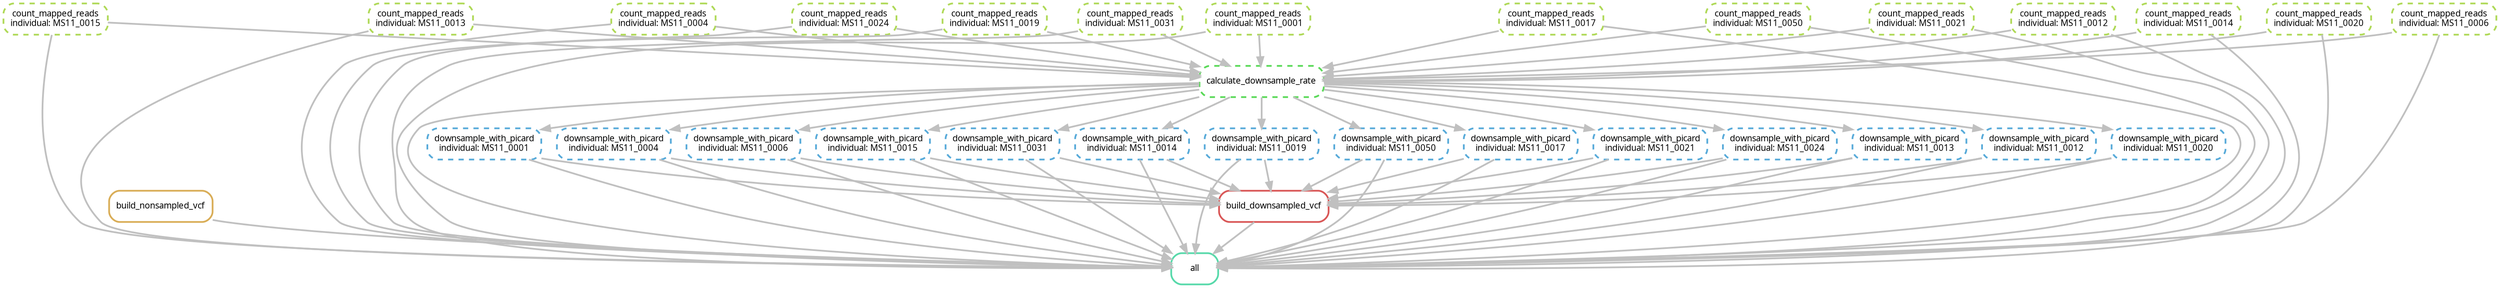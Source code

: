 digraph snakemake_dag {
	graph [bb="0,0,2537.9,324",
		bgcolor=white,
		margin=0
	];
	node [fontname=sans,
		fontsize=10,
		label="\N",
		penwidth=2,
		shape=box,
		style=rounded
	];
	edge [color=grey,
		penwidth=2
	];
	0	 [color="0.00 0.6 0.85",
		height=0.5,
		label=build_downsampled_vcf,
		pos="1366.6,90",
		width=1.5954];
	10	 [color="0.44 0.6 0.85",
		height=0.5,
		label=all,
		pos="1281.6,18",
		width=0.75];
	0 -> 10	 [pos="e,1302.4,36.104 1345.6,71.697 1334.9,62.881 1321.8,52.032 1310.1,42.474"];
	1	 [color="0.56 0.6 0.85",
		height=0.5,
		label="downsample_with_picard\nindividual: MS11_0006",
		pos="805.64,162",
		style="rounded,dashed",
		width=1.657];
	1 -> 0	 [pos="e,1309,94.61 865.61,145.53 868.32,144.98 871.01,144.47 873.64,144 1024.3,117.2 1203.5,102.06 1298.9,95.315"];
	1 -> 10	 [pos="e,1254.6,24.987 852.3,143.91 904.59,125.06 992.08,94.437 1068.6,72 1129.8,54.079 1201.9,36.958 1244.6,27.237"];
	2	 [color="0.11 0.6 0.85",
		height=0.5,
		label=build_nonsampled_vcf,
		pos="171.64,90",
		width=1.4952];
	2 -> 10	 [pos="e,1254.3,19.671 225.64,74.495 230.35,73.535 235.07,72.681 239.64,72 439.29,42.254 1081.1,24.13 1243.9,19.938"];
	3	 [color="0.22 0.6 0.85",
		height=0.5,
		label="count_mapped_reads\nindividual: MS11_0015",
		pos="55.641,306",
		style="rounded,dashed",
		width=1.5456];
	7	 [color="0.33 0.6 0.85",
		height=0.5,
		label=calculate_downsample_rate,
		pos="1353.6,234",
		style="rounded,dashed",
		width=1.7647];
	3 -> 7	 [pos="e,1290,238.26 111.37,301.71 170.68,298.23 267.28,292.6 350.64,288 698.33,268.8 1113.9,247.3 1279.9,238.78"];
	3 -> 10	 [pos="e,1254.4,19.224 51.48,288 41.969,244.52 23.946,128.73 85.641,72 129.3,31.852 1046.3,21.161 1244.2,19.317"];
	4	 [color="0.56 0.6 0.85",
		height=0.5,
		label="downsample_with_picard\nindividual: MS11_0015",
		pos="942.64,162",
		style="rounded,dashed",
		width=1.657];
	4 -> 0	 [pos="e,1309,97.83 1002.6,145.66 1005.3,145.08 1008,144.52 1010.6,144 1110.2,124.19 1226.8,108.17 1298.7,99.115"];
	4 -> 10	 [pos="e,1254.4,30.08 982.45,143.97 1024.6,125.96 1093.3,96.781 1152.6,72 1183.7,59.018 1219.2,44.482 1245,33.921"];
	5	 [color="0.22 0.6 0.85",
		height=0.5,
		label="count_mapped_reads\nindividual: MS11_0013",
		pos="415.64,306",
		style="rounded,dashed",
		width=1.5456];
	5 -> 7	 [pos="e,1289.7,238.94 471.56,299.37 507.07,295.87 554.03,291.42 595.64,288 846.15,267.42 1143.7,248.11 1279.4,239.59"];
	5 -> 10	 [pos="e,1254.6,19.177 359.72,288.76 248.46,253.9 17.562,167.29 108.64,72 148.82,29.969 1049.3,20.758 1244.5,19.253"];
	6	 [color="0.56 0.6 0.85",
		height=0.5,
		label="downsample_with_picard\nindividual: MS11_0031",
		pos="1079.6,162",
		style="rounded,dashed",
		width=1.657];
	6 -> 0	 [pos="e,1309,104.83 1139.3,146.05 1142.1,145.35 1144.9,144.67 1147.6,144 1198.4,131.52 1255.8,117.63 1299.1,107.2"];
	6 -> 10	 [pos="e,1257.2,36.189 1104,143.87 1140.3,118.39 1208.4,70.454 1249,41.959"];
	7 -> 1	 [pos="e,865.62,178.46 1290,228.72 1199.7,222.04 1029.1,207.19 875.69,180.25"];
	7 -> 4	 [pos="e,1002.6,178.32 1289.8,224.92 1222.8,216.04 1114.4,200.53 1012.5,180.29"];
	7 -> 6	 [pos="e,1139.6,178.31 1290.1,216.76 1248,206.01 1192.8,191.9 1149.5,180.84"];
	8	 [color="0.56 0.6 0.85",
		height=0.5,
		label="downsample_with_picard\nindividual: MS11_0014",
		pos="1216.6,162",
		style="rounded,dashed",
		width=1.657];
	7 -> 8	 [pos="e,1250.3,180.19 1320.1,215.88 1301.8,206.51 1278.9,194.81 1259.3,184.8"];
	7 -> 10	 [pos="e,1254.5,19.892 1289.8,231.57 1090.4,226.82 490.97,210.06 462.64,180 350.7,61.203 1070,26.81 1244.3,20.267"];
	11	 [color="0.56 0.6 0.85",
		height=0.5,
		label="downsample_with_picard\nindividual: MS11_0019",
		pos="1353.6,162",
		style="rounded,dashed",
		width=1.657];
	7 -> 11	 [pos="e,1353.6,180.1 1353.6,215.7 1353.6,207.98 1353.6,198.71 1353.6,190.11"];
	12	 [color="0.56 0.6 0.85",
		height=0.5,
		label="downsample_with_picard\nindividual: MS11_0050",
		pos="1490.6,162",
		style="rounded,dashed",
		width=1.657];
	7 -> 12	 [pos="e,1457,180.19 1387.2,215.88 1405.5,206.51 1428.4,194.81 1448,184.8"];
	13	 [color="0.56 0.6 0.85",
		height=0.5,
		label="downsample_with_picard\nindividual: MS11_0017",
		pos="1627.6,162",
		style="rounded,dashed",
		width=1.657];
	7 -> 13	 [pos="e,1567.7,178.31 1417.2,216.76 1459.3,206.01 1514.5,191.9 1557.8,180.84"];
	14	 [color="0.56 0.6 0.85",
		height=0.5,
		label="downsample_with_picard\nindividual: MS11_0021",
		pos="1764.6,162",
		style="rounded,dashed",
		width=1.657];
	7 -> 14	 [pos="e,1704.6,178.32 1417.5,224.92 1484.4,216.04 1592.9,200.53 1694.8,180.29"];
	15	 [color="0.56 0.6 0.85",
		height=0.5,
		label="downsample_with_picard\nindividual: MS11_0024",
		pos="1901.6,162",
		style="rounded,dashed",
		width=1.657];
	7 -> 15	 [pos="e,1841.7,178.46 1417.3,228.72 1507.6,222.04 1678.2,207.19 1831.6,180.25"];
	16	 [color="0.56 0.6 0.85",
		height=0.5,
		label="downsample_with_picard\nindividual: MS11_0013",
		pos="2038.6,162",
		style="rounded,dashed",
		width=1.657];
	7 -> 16	 [pos="e,1978.7,178.54 1417.6,230.86 1528.3,226.43 1762.8,213.81 1968.6,180.21"];
	17	 [color="0.56 0.6 0.85",
		height=0.5,
		label="downsample_with_picard\nindividual: MS11_0012",
		pos="2175.6,162",
		style="rounded,dashed",
		width=1.657];
	7 -> 17	 [pos="e,2115.7,178.59 1417.6,232.26 1546.5,229.97 1846.5,220.5 2105.7,180.16"];
	19	 [color="0.56 0.6 0.85",
		height=0.5,
		label="downsample_with_picard\nindividual: MS11_0020",
		pos="2312.6,162",
		style="rounded,dashed",
		width=1.657];
	7 -> 19	 [pos="e,2252.7,178.63 1417.3,233.25 1562.4,232.95 1929.2,227.29 2242.5,180.18"];
	21	 [color="0.56 0.6 0.85",
		height=0.5,
		label="downsample_with_picard\nindividual: MS11_0001",
		pos="531.64,162",
		style="rounded,dashed",
		width=1.657];
	7 -> 21	 [pos="e,591.59,178.59 1289.7,232.26 1160.8,229.97 860.75,220.5 601.57,180.16"];
	22	 [color="0.56 0.6 0.85",
		height=0.5,
		label="downsample_with_picard\nindividual: MS11_0004",
		pos="668.64,162",
		style="rounded,dashed",
		width=1.657];
	7 -> 22	 [pos="e,728.6,178.54 1289.7,230.86 1179,226.43 944.52,213.81 738.69,180.21"];
	8 -> 0	 [pos="e,1330.1,108.07 1253.3,143.88 1273.7,134.39 1299.1,122.51 1320.7,112.42"];
	8 -> 10	 [pos="e,1273.8,36.189 1224.5,143.87 1235.7,119.46 1256.3,74.426 1269.4,45.635"];
	9	 [color="0.22 0.6 0.85",
		height=0.5,
		label="count_mapped_reads\nindividual: MS11_0004",
		pos="660.64,306",
		style="rounded,dashed",
		width=1.5456];
	9 -> 7	 [pos="e,1289.7,239.97 716.45,296.67 737.2,293.72 760.97,290.51 782.64,288 960.6,267.35 1170.5,249.55 1279.5,240.79"];
	9 -> 10	 [pos="e,1254.2,19.666 604.83,301.6 532.09,296.01 410.39,282.32 378.64,252 320.78,196.74 315.41,124.67 375.64,72 408.82,42.978 1076.6,24.189 \
1243.9,19.925"];
	11 -> 0	 [pos="e,1363.5,108.1 1356.9,143.7 1358.3,135.98 1360,126.71 1361.6,118.11"];
	11 -> 10	 [pos="e,1282.4,36.06 1331.2,143.87 1320.4,134.43 1308.2,121.83 1300.6,108 1290.2,88.853 1285.5,64.502 1283.4,46.114"];
	12 -> 0	 [pos="e,1397.1,108.19 1460.3,143.88 1443.9,134.64 1423.6,123.13 1406,113.21"];
	12 -> 10	 [pos="e,1308.7,23.053 1483.6,143.82 1474.6,123.87 1457.2,91.243 1432.6,72 1399.1,45.688 1351.5,31.879 1318.8,25.037"];
	13 -> 0	 [pos="e,1424.4,106.5 1567.8,144.94 1527.9,134.25 1475.5,120.19 1434.2,109.11"];
	13 -> 10	 [pos="e,1308.9,25.094 1600.2,143.87 1568.1,124.42 1513.1,92.715 1462.6,72 1414.3,52.156 1356,36.465 1318.8,27.456"];
	14 -> 0	 [pos="e,1424.1,98.71 1704.6,145.7 1701.9,145.11 1699.3,144.54 1696.6,144 1606.3,125.5 1501.1,109.55 1434.1,100.11"];
	14 -> 10	 [pos="e,1308.7,24.118 1721.2,143.84 1671.5,124.66 1587.6,93.472 1513.6,72 1445.6,52.233 1364.6,35.162 1318.5,26.047"];
	15 -> 0	 [pos="e,1424.1,95.07 1841.7,145.55 1839,145 1836.3,144.48 1833.6,144 1692.7,118.51 1525.6,103.06 1434.4,95.865"];
	15 -> 10	 [pos="e,1308.9,22.977 1846.2,143.97 1782.4,124.76 1674.1,93.406 1579.6,72 1486.5,50.9 1375.5,33.054 1318.9,24.471"];
	16 -> 0	 [pos="e,1424.1,93.028 1978.7,145.47 1976,144.94 1973.3,144.44 1970.6,144 1777.6,111.61 1546.3,98.31 1434.2,93.458"];
	16 -> 10	 [pos="e,1308.8,21.976 1979,146.01 1976.1,145.33 1973.4,144.66 1970.6,144 1832.7,110.79 1799.1,97.875 1659.6,72 1535.6,48.999 1387.1,30.905 \
1319,23.134"];
	17 -> 0	 [pos="e,1424.2,91.725 2115.7,145.41 2113,144.9 2110.3,144.42 2107.6,144 1861.8,104.78 1565.4,94.574 1434.5,91.924"];
	17 -> 10	 [pos="e,1308.8,21.157 2116,145.93 2113.2,145.27 2110.4,144.62 2107.6,144 1952.4,108.68 1913.9,96.855 1756.6,72 1594.5,46.374 1399.2,28.699 \
1318.9,21.994"];
	18	 [color="0.22 0.6 0.85",
		height=0.5,
		label="count_mapped_reads\nindividual: MS11_0024",
		pos="847.64,306",
		style="rounded,dashed",
		width=1.5456];
	18 -> 7	 [pos="e,1289.8,242.12 903.62,294.27 915.81,292.07 928.64,289.87 940.64,288 1058.9,269.61 1197,252.84 1279.8,243.28"];
	18 -> 10	 [pos="e,1254.5,18.712 791.8,296.93 771.04,294.01 747.28,290.75 725.64,288 656.19,279.17 465.27,298.17 412.64,252 352.49,199.23 348.47,\
124.75 408.64,72 472.2,16.293 1085.5,17.394 1244.3,18.627"];
	19 -> 0	 [pos="e,1424,90.813 2252.7,145.38 2250,144.87 2247.3,144.41 2244.6,144 1945.1,97.915 1582.2,91.432 1434.3,90.845"];
	19 -> 10	 [pos="e,1308.9,20.516 2253,145.88 2250.2,145.23 2247.4,144.6 2244.6,144 2077.6,107.25 2036,95.744 1866.6,72 1660.7,43.132 1411.7,26.628 \
1318.9,21.106"];
	20	 [color="0.22 0.6 0.85",
		height=0.5,
		label="count_mapped_reads\nindividual: MS11_0019",
		pos="1005.6,306",
		style="rounded,dashed",
		width=1.5456];
	20 -> 7	 [pos="e,1290,247.1 1061.4,292.69 1068.9,291.09 1076.4,289.49 1083.6,288 1150,274.25 1225.8,259.46 1280.1,249"];
	20 -> 10	 [pos="e,1254.2,19.711 949.73,293.81 937.54,291.64 924.69,289.56 912.64,288 860.92,281.3 482.63,287.73 444.64,252 386.33,197.16 382.25,\
128.81 438.64,72 467.39,43.038 1083.7,24.366 1243.9,19.99"];
	21 -> 0	 [pos="e,1309,91.529 591.59,145.4 594.3,144.89 597,144.42 599.64,144 855.65,103.48 1164.6,93.935 1298.9,91.69"];
	21 -> 10	 [pos="e,1254.6,20.439 578.41,143.94 635.69,123.72 736.03,90.441 824.64,72 978.49,39.983 1165.8,25.874 1244.3,21.058"];
	22 -> 0	 [pos="e,1308.9,92.748 728.6,145.45 731.31,144.93 734,144.44 736.64,144 939.5,110.34 1182.8,97.559 1298.8,93.127"];
	22 -> 10	 [pos="e,1254.3,22.13 716.32,143.97 772.81,124.31 870.07,92.12 955.64,72 1058.8,47.733 1183,30.872 1244.1,23.378"];
	23	 [color="0.22 0.6 0.85",
		height=0.5,
		label="count_mapped_reads\nindividual: MS11_0031",
		pos="1148.6,306",
		style="rounded,dashed",
		width=1.5456];
	23 -> 7	 [pos="e,1303.5,252.11 1198.5,287.97 1227.3,278.14 1263.6,265.73 1293.9,255.39"];
	23 -> 10	 [pos="e,1254.4,18.9 1092.6,291.71 1085.2,290.28 1077.8,288.99 1070.6,288 1006.1,279.04 541.6,285.3 485.64,252 440.96,225.41 433.95,195.57 \
440.64,144 444.9,111.18 434.09,93.03 459.64,72 520.77,21.694 1091.2,18.761 1244.1,18.886"];
	24	 [color="0.22 0.6 0.85",
		height=0.5,
		label="count_mapped_reads\nindividual: MS11_0001",
		pos="1284.6,306",
		style="rounded,dashed",
		width=1.5456];
	24 -> 7	 [pos="e,1336.8,252.1 1301.7,287.7 1310.1,279.14 1320.5,268.66 1329.7,259.3"];
	24 -> 10	 [pos="e,1254.5,19.57 1228.9,291.13 1223.8,290.01 1218.6,288.95 1213.6,288 1043.5,255.71 390.03,307.34 447.64,144 461.31,105.25 469.2,90.991 \
505.64,72 571.57,37.638 1098.4,23.173 1244.3,19.802"];
	25	 [color="0.22 0.6 0.85",
		height=0.5,
		label="count_mapped_reads\nindividual: MS11_0017",
		pos="1417.6,306",
		style="rounded,dashed",
		width=1.5456];
	25 -> 7	 [pos="e,1369.3,252.1 1401.8,287.7 1394.1,279.22 1384.6,268.86 1376.1,259.58"];
	25 -> 10	 [pos="e,1308.8,19.897 1473.4,298.78 1676.5,275.95 2366.4,197.29 2381.6,180 2392.2,167.98 2391.9,156.28 2381.6,144 2311.8,60.375 1502.9,\
26.829 1318.8,20.249"];
	26	 [color="0.22 0.6 0.85",
		height=0.5,
		label="count_mapped_reads\nindividual: MS11_0050",
		pos="1639.6,306",
		style="rounded,dashed",
		width=1.5456];
	26 -> 7	 [pos="e,1417.3,250.58 1583.8,291.34 1539.1,280.39 1476,264.95 1427.2,253"];
	26 -> 10	 [pos="e,1309,19.451 1695.5,296.15 1713.1,293.44 1732.7,290.51 1750.6,288 1896.7,267.59 2482.6,265.32 2398.6,144 2347,69.39 2296.4,90.808 \
2207.6,72 2033.6,35.12 1470.2,22.421 1319.2,19.635"];
	27	 [color="0.22 0.6 0.85",
		height=0.5,
		label="count_mapped_reads\nindividual: MS11_0021",
		pos="1815.6,306",
		style="rounded,dashed",
		width=1.5456];
	27 -> 7	 [pos="e,1417.4,244.58 1759.7,296.42 1742.1,293.71 1722.6,290.73 1704.6,288 1609,273.45 1498.6,256.81 1427.6,246.12"];
	27 -> 10	 [pos="e,1309,19.616 1871.7,293.23 1881.9,291.3 1892.6,289.46 1902.6,288 2137.4,253.82 2532.4,351.1 2416.6,144 2386.9,90.7 2357.9,90.151 \
2299.6,72 2204.7,42.434 1491.6,23.926 1319.1,19.853"];
	28	 [color="0.22 0.6 0.85",
		height=0.5,
		label="count_mapped_reads\nindividual: MS11_0012",
		pos="1967.6,306",
		style="rounded,dashed",
		width=1.5456];
	28 -> 7	 [pos="e,1417.6,239.51 1911.6,293.26 1901.3,291.33 1890.7,289.48 1880.6,288 1719.9,264.27 1530,248.05 1427.8,240.28"];
	28 -> 10	 [pos="e,1308.8,19.253 2023.5,291.64 2030.3,290.28 2037.1,289.02 2043.6,288 2087.4,281.15 2410.8,284.7 2440.6,252 2449.7,242.13 2451,172.45 \
2437.6,144 2417.3,100.72 2401.9,90.231 2357.6,72 2260,31.767 1497.8,21.277 1319,19.36"];
	29	 [color="0.22 0.6 0.85",
		height=0.5,
		label="count_mapped_reads\nindividual: MS11_0014",
		pos="2108.6,306",
		style="rounded,dashed",
		width=1.5456];
	29 -> 7	 [pos="e,1417.6,236.96 2052.8,291.56 2046,290.21 2039.2,288.98 2032.6,288 1814.3,255.22 1553.2,242.06 1427.9,237.34"];
	29 -> 10	 [pos="e,1308.7,18.939 2164.3,290.9 2169.1,289.85 2174,288.87 2178.6,288 2240.1,276.61 2416.4,298.95 2457.6,252 2513.1,188.88 2474.2,110.71 \
2399.6,72 2302,21.333 1502,18.834 1318.9,18.931"];
	30	 [color="0.22 0.6 0.85",
		height=0.5,
		label="count_mapped_reads\nindividual: MS11_0020",
		pos="2243.6,306",
		style="rounded,dashed",
		width=1.5456];
	30 -> 7	 [pos="e,1417.3,235.36 2187.6,290.49 2182.9,289.55 2178.2,288.7 2173.6,288 1900.6,246.35 1571.6,237.38 1427.4,235.49"];
	30 -> 10	 [pos="e,1308.8,18.895 2299.4,291.32 2304.2,290.18 2309,289.06 2313.6,288 2388.1,270.99 2429.3,307.58 2481.6,252 2538.2,191.98 2509.9,109.92 \
2436.6,72 2335.5,19.625 1505.8,18.46 1318.9,18.87"];
	31	 [color="0.22 0.6 0.85",
		height=0.5,
		label="count_mapped_reads\nindividual: MS11_0006",
		pos="2378.6,306",
		style="rounded,dashed",
		width=1.5456];
	31 -> 7	 [pos="e,1417.2,234.53 2322.7,290.45 2317.9,289.51 2313.2,288.68 2308.6,288 1982.7,239.8 1588.4,234.48 1427.4,234.52"];
	31 -> 10	 [pos="e,1308.9,18.764 2434.3,294.45 2459.9,286.82 2488.5,273.86 2506.6,252 2558.6,189.3 2543.7,111.66 2472.6,72 2369.9,14.663 1509.6,17.374 \
1318.9,18.691"];
}
